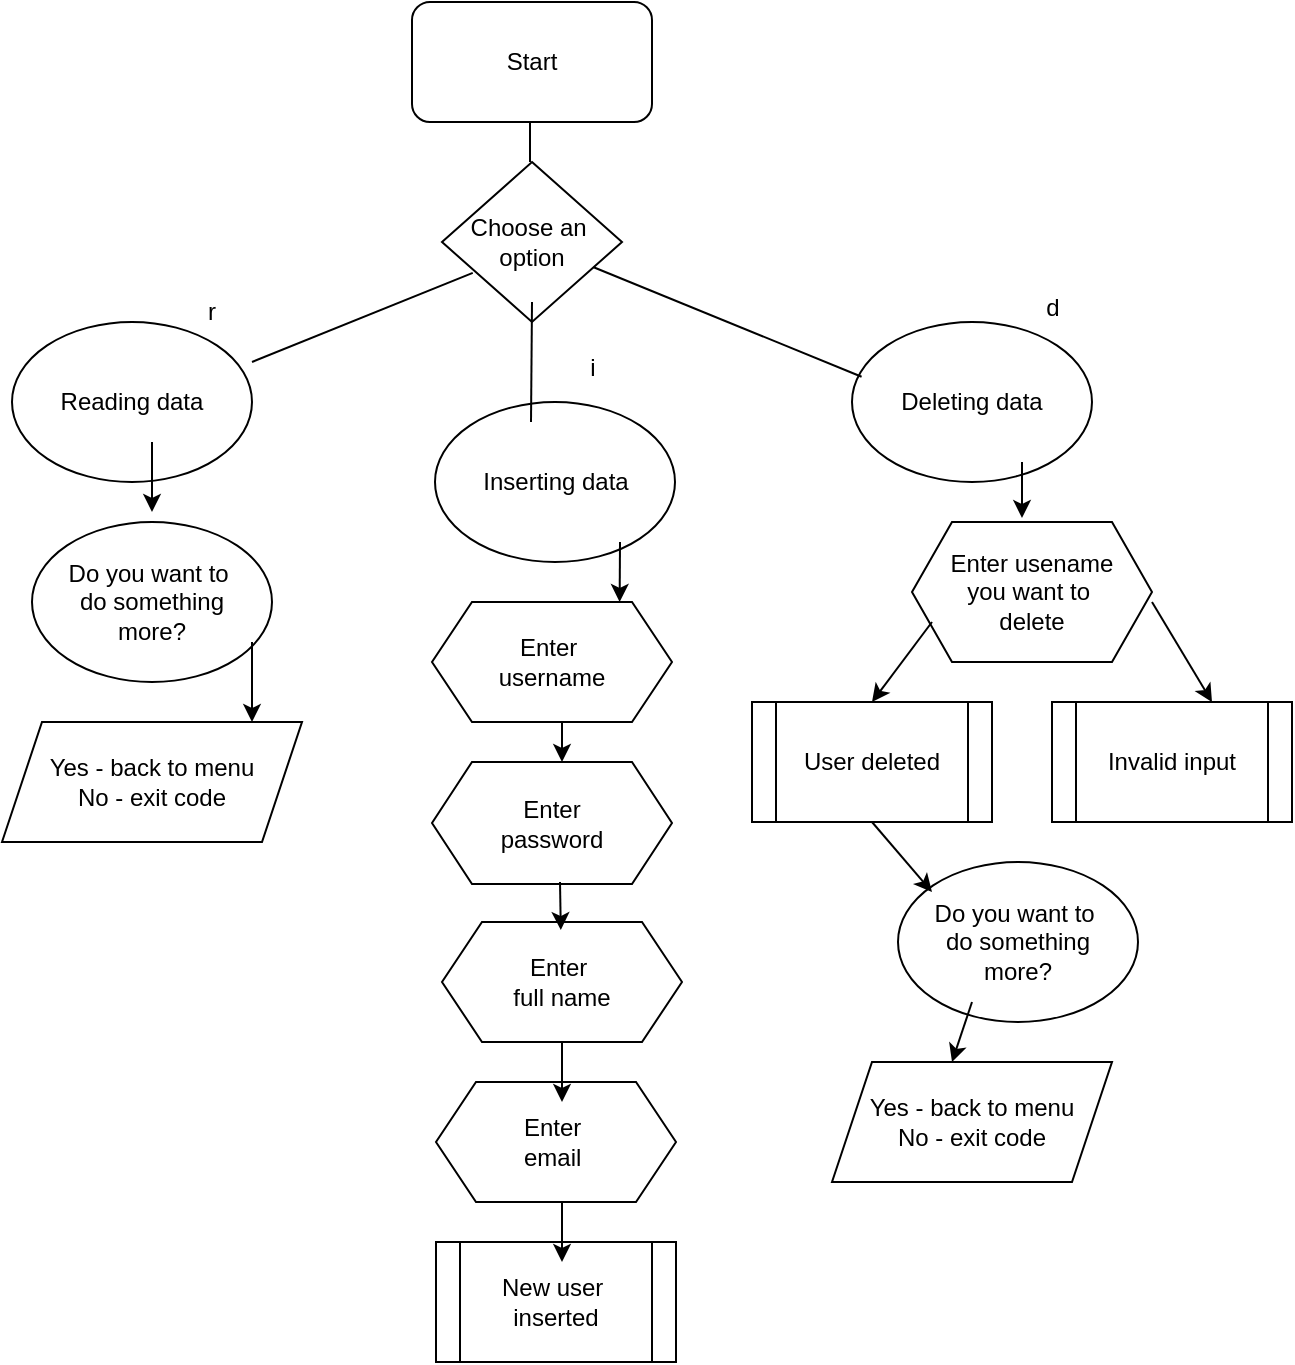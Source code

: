 <mxfile version="21.3.4" type="google" pages="2">
  <diagram name="Leht-1" id="Bd39wq4LD_cT9qAeS-WL">
    <mxGraphModel grid="1" page="1" gridSize="10" guides="1" tooltips="1" connect="1" arrows="1" fold="1" pageScale="1" pageWidth="583" pageHeight="827" math="0" shadow="0">
      <root>
        <mxCell id="0" />
        <mxCell id="1" parent="0" />
        <mxCell id="PgFo0dPPJx95uKujKs5k-1" value="Start" style="rounded=1;whiteSpace=wrap;html=1;" vertex="1" parent="1">
          <mxGeometry x="220" width="120" height="60" as="geometry" />
        </mxCell>
        <mxCell id="PgFo0dPPJx95uKujKs5k-2" value="Choose an&amp;nbsp;&lt;br&gt;option" style="rhombus;whiteSpace=wrap;html=1;" vertex="1" parent="1">
          <mxGeometry x="235" y="80" width="90" height="80" as="geometry" />
        </mxCell>
        <mxCell id="PgFo0dPPJx95uKujKs5k-3" value="Reading data" style="ellipse;whiteSpace=wrap;html=1;" vertex="1" parent="1">
          <mxGeometry x="20" y="160" width="120" height="80" as="geometry" />
        </mxCell>
        <mxCell id="PgFo0dPPJx95uKujKs5k-4" value="Inserting data" style="ellipse;whiteSpace=wrap;html=1;" vertex="1" parent="1">
          <mxGeometry x="231.5" y="200" width="120" height="80" as="geometry" />
        </mxCell>
        <mxCell id="PgFo0dPPJx95uKujKs5k-5" value="Deleting data" style="ellipse;whiteSpace=wrap;html=1;" vertex="1" parent="1">
          <mxGeometry x="440" y="160" width="120" height="80" as="geometry" />
        </mxCell>
        <mxCell id="PgFo0dPPJx95uKujKs5k-6" value="" style="endArrow=none;html=1;rounded=0;exitX=1;exitY=0.25;exitDx=0;exitDy=0;exitPerimeter=0;entryX=0.171;entryY=0.693;entryDx=0;entryDy=0;entryPerimeter=0;" edge="1" parent="1" source="PgFo0dPPJx95uKujKs5k-3" target="PgFo0dPPJx95uKujKs5k-2">
          <mxGeometry width="50" height="50" relative="1" as="geometry">
            <mxPoint x="160" y="170" as="sourcePoint" />
            <mxPoint x="230" y="130" as="targetPoint" />
          </mxGeometry>
        </mxCell>
        <mxCell id="PgFo0dPPJx95uKujKs5k-7" value="" style="endArrow=none;html=1;rounded=0;entryX=0.04;entryY=0.342;entryDx=0;entryDy=0;entryPerimeter=0;" edge="1" parent="1" source="PgFo0dPPJx95uKujKs5k-2" target="PgFo0dPPJx95uKujKs5k-5">
          <mxGeometry width="50" height="50" relative="1" as="geometry">
            <mxPoint x="340" y="130" as="sourcePoint" />
            <mxPoint x="420" y="130" as="targetPoint" />
          </mxGeometry>
        </mxCell>
        <mxCell id="PgFo0dPPJx95uKujKs5k-8" value="" style="endArrow=none;html=1;rounded=0;" edge="1" parent="1">
          <mxGeometry width="50" height="50" relative="1" as="geometry">
            <mxPoint x="279.5" y="210" as="sourcePoint" />
            <mxPoint x="280" y="150" as="targetPoint" />
          </mxGeometry>
        </mxCell>
        <mxCell id="PgFo0dPPJx95uKujKs5k-11" value="r" style="text;html=1;strokeColor=none;fillColor=none;align=center;verticalAlign=middle;whiteSpace=wrap;rounded=0;" vertex="1" parent="1">
          <mxGeometry x="90" y="140" width="60" height="30" as="geometry" />
        </mxCell>
        <mxCell id="PgFo0dPPJx95uKujKs5k-12" value="i" style="text;html=1;align=center;verticalAlign=middle;resizable=0;points=[];autosize=1;strokeColor=none;fillColor=none;" vertex="1" parent="1">
          <mxGeometry x="295" y="168" width="30" height="30" as="geometry" />
        </mxCell>
        <mxCell id="PgFo0dPPJx95uKujKs5k-13" value="d" style="text;html=1;align=center;verticalAlign=middle;resizable=0;points=[];autosize=1;strokeColor=none;fillColor=none;" vertex="1" parent="1">
          <mxGeometry x="525" y="138" width="30" height="30" as="geometry" />
        </mxCell>
        <mxCell id="PgFo0dPPJx95uKujKs5k-14" value="Enter&amp;nbsp;&lt;br&gt;username" style="shape=hexagon;perimeter=hexagonPerimeter2;whiteSpace=wrap;html=1;fixedSize=1;" vertex="1" parent="1">
          <mxGeometry x="230" y="300" width="120" height="60" as="geometry" />
        </mxCell>
        <mxCell id="PgFo0dPPJx95uKujKs5k-18" value="Enter&lt;br&gt;password" style="shape=hexagon;perimeter=hexagonPerimeter2;whiteSpace=wrap;html=1;fixedSize=1;" vertex="1" parent="1">
          <mxGeometry x="230" y="380" width="120" height="61" as="geometry" />
        </mxCell>
        <mxCell id="PgFo0dPPJx95uKujKs5k-19" value="Enter&amp;nbsp;&lt;br&gt;full name" style="shape=hexagon;perimeter=hexagonPerimeter2;whiteSpace=wrap;html=1;fixedSize=1;" vertex="1" parent="1">
          <mxGeometry x="235" y="460" width="120" height="60" as="geometry" />
        </mxCell>
        <mxCell id="PgFo0dPPJx95uKujKs5k-21" value="Enter&amp;nbsp;&lt;br&gt;email&amp;nbsp;" style="shape=hexagon;perimeter=hexagonPerimeter2;whiteSpace=wrap;html=1;fixedSize=1;" vertex="1" parent="1">
          <mxGeometry x="232" y="540" width="120" height="60" as="geometry" />
        </mxCell>
        <mxCell id="PgFo0dPPJx95uKujKs5k-26" value="New user&amp;nbsp;&lt;br&gt;inserted" style="shape=process;whiteSpace=wrap;html=1;backgroundOutline=1;" vertex="1" parent="1">
          <mxGeometry x="232" y="620" width="120" height="60" as="geometry" />
        </mxCell>
        <mxCell id="PgFo0dPPJx95uKujKs5k-27" value="User deleted" style="shape=process;whiteSpace=wrap;html=1;backgroundOutline=1;" vertex="1" parent="1">
          <mxGeometry x="390" y="350" width="120" height="60" as="geometry" />
        </mxCell>
        <mxCell id="PgFo0dPPJx95uKujKs5k-28" value="Enter usename&lt;br&gt;you want to&amp;nbsp;&lt;br&gt;delete" style="shape=hexagon;perimeter=hexagonPerimeter2;whiteSpace=wrap;html=1;fixedSize=1;" vertex="1" parent="1">
          <mxGeometry x="470" y="260" width="120" height="70" as="geometry" />
        </mxCell>
        <mxCell id="PgFo0dPPJx95uKujKs5k-31" value="Do you want to&amp;nbsp;&lt;br&gt;do something&lt;br&gt;more?" style="ellipse;whiteSpace=wrap;html=1;" vertex="1" parent="1">
          <mxGeometry x="463" y="430" width="120" height="80" as="geometry" />
        </mxCell>
        <mxCell id="PgFo0dPPJx95uKujKs5k-32" value="Yes - back to menu&lt;br&gt;No - exit code" style="shape=parallelogram;perimeter=parallelogramPerimeter;whiteSpace=wrap;html=1;fixedSize=1;" vertex="1" parent="1">
          <mxGeometry x="430" y="530" width="140" height="60" as="geometry" />
        </mxCell>
        <mxCell id="PgFo0dPPJx95uKujKs5k-33" value="Invalid input" style="shape=process;whiteSpace=wrap;html=1;backgroundOutline=1;" vertex="1" parent="1">
          <mxGeometry x="540" y="350" width="120" height="60" as="geometry" />
        </mxCell>
        <mxCell id="PgFo0dPPJx95uKujKs5k-34" value="Do you want to&amp;nbsp;&lt;br&gt;do something&lt;br&gt;more?" style="ellipse;whiteSpace=wrap;html=1;" vertex="1" parent="1">
          <mxGeometry x="30" y="260" width="120" height="80" as="geometry" />
        </mxCell>
        <mxCell id="PgFo0dPPJx95uKujKs5k-35" value="Yes - back to menu&lt;br&gt;No - exit code" style="shape=parallelogram;perimeter=parallelogramPerimeter;whiteSpace=wrap;html=1;fixedSize=1;" vertex="1" parent="1">
          <mxGeometry x="15" y="360" width="150" height="60" as="geometry" />
        </mxCell>
        <mxCell id="PgFo0dPPJx95uKujKs5k-37" value="" style="endArrow=classic;html=1;rounded=0;" edge="1" parent="1">
          <mxGeometry width="50" height="50" relative="1" as="geometry">
            <mxPoint x="90" y="220" as="sourcePoint" />
            <mxPoint x="90" y="255" as="targetPoint" />
            <Array as="points" />
          </mxGeometry>
        </mxCell>
        <mxCell id="PgFo0dPPJx95uKujKs5k-38" value="" style="endArrow=classic;html=1;rounded=0;" edge="1" parent="1">
          <mxGeometry width="50" height="50" relative="1" as="geometry">
            <mxPoint x="140" y="320" as="sourcePoint" />
            <mxPoint x="140" y="360" as="targetPoint" />
          </mxGeometry>
        </mxCell>
        <mxCell id="PgFo0dPPJx95uKujKs5k-39" value="" style="endArrow=classic;html=1;rounded=0;" edge="1" parent="1">
          <mxGeometry width="50" height="50" relative="1" as="geometry">
            <mxPoint x="324" y="270" as="sourcePoint" />
            <mxPoint x="323.82" y="300" as="targetPoint" />
          </mxGeometry>
        </mxCell>
        <mxCell id="PgFo0dPPJx95uKujKs5k-40" value="" style="endArrow=classic;html=1;rounded=0;" edge="1" parent="1">
          <mxGeometry width="50" height="50" relative="1" as="geometry">
            <mxPoint x="295" y="360" as="sourcePoint" />
            <mxPoint x="295" y="380" as="targetPoint" />
          </mxGeometry>
        </mxCell>
        <mxCell id="PgFo0dPPJx95uKujKs5k-41" value="" style="endArrow=classic;html=1;rounded=0;" edge="1" parent="1">
          <mxGeometry width="50" height="50" relative="1" as="geometry">
            <mxPoint x="294" y="440" as="sourcePoint" />
            <mxPoint x="294.41" y="464" as="targetPoint" />
          </mxGeometry>
        </mxCell>
        <mxCell id="PgFo0dPPJx95uKujKs5k-42" value="" style="endArrow=classic;html=1;rounded=0;" edge="1" parent="1">
          <mxGeometry width="50" height="50" relative="1" as="geometry">
            <mxPoint x="525" y="230" as="sourcePoint" />
            <mxPoint x="525" y="258" as="targetPoint" />
          </mxGeometry>
        </mxCell>
        <mxCell id="PgFo0dPPJx95uKujKs5k-43" value="" style="endArrow=classic;html=1;rounded=0;" edge="1" parent="1">
          <mxGeometry width="50" height="50" relative="1" as="geometry">
            <mxPoint x="295" y="520" as="sourcePoint" />
            <mxPoint x="295" y="550" as="targetPoint" />
          </mxGeometry>
        </mxCell>
        <mxCell id="PgFo0dPPJx95uKujKs5k-44" value="" style="endArrow=classic;html=1;rounded=0;" edge="1" parent="1">
          <mxGeometry width="50" height="50" relative="1" as="geometry">
            <mxPoint x="295" y="600" as="sourcePoint" />
            <mxPoint x="295" y="630" as="targetPoint" />
          </mxGeometry>
        </mxCell>
        <mxCell id="PgFo0dPPJx95uKujKs5k-45" value="" style="endArrow=classic;html=1;rounded=0;" edge="1" parent="1">
          <mxGeometry width="50" height="50" relative="1" as="geometry">
            <mxPoint x="480" y="310" as="sourcePoint" />
            <mxPoint x="450" y="350" as="targetPoint" />
          </mxGeometry>
        </mxCell>
        <mxCell id="PgFo0dPPJx95uKujKs5k-46" value="" style="endArrow=classic;html=1;rounded=0;" edge="1" parent="1">
          <mxGeometry width="50" height="50" relative="1" as="geometry">
            <mxPoint x="590" y="300" as="sourcePoint" />
            <mxPoint x="620" y="350" as="targetPoint" />
          </mxGeometry>
        </mxCell>
        <mxCell id="PgFo0dPPJx95uKujKs5k-47" value="" style="endArrow=classic;html=1;rounded=0;" edge="1" parent="1">
          <mxGeometry width="50" height="50" relative="1" as="geometry">
            <mxPoint x="450" y="410" as="sourcePoint" />
            <mxPoint x="480" y="445" as="targetPoint" />
          </mxGeometry>
        </mxCell>
        <mxCell id="PgFo0dPPJx95uKujKs5k-48" value="" style="endArrow=classic;html=1;rounded=0;" edge="1" parent="1">
          <mxGeometry width="50" height="50" relative="1" as="geometry">
            <mxPoint x="500" y="500" as="sourcePoint" />
            <mxPoint x="490" y="530" as="targetPoint" />
          </mxGeometry>
        </mxCell>
        <mxCell id="PgFo0dPPJx95uKujKs5k-49" value="" style="endArrow=none;html=1;rounded=0;" edge="1" parent="1">
          <mxGeometry width="50" height="50" relative="1" as="geometry">
            <mxPoint x="279" y="80" as="sourcePoint" />
            <mxPoint x="279" y="60" as="targetPoint" />
          </mxGeometry>
        </mxCell>
      </root>
    </mxGraphModel>
  </diagram>
  <diagram id="smQfwuNEDCIJoKPN7UJS" name="Leht-2">
    <mxGraphModel dx="996" dy="573" grid="1" gridSize="10" guides="1" tooltips="1" connect="1" arrows="1" fold="1" page="1" pageScale="1" pageWidth="583" pageHeight="827" math="0" shadow="0">
      <root>
        <mxCell id="0" />
        <mxCell id="1" parent="0" />
      </root>
    </mxGraphModel>
  </diagram>
</mxfile>

